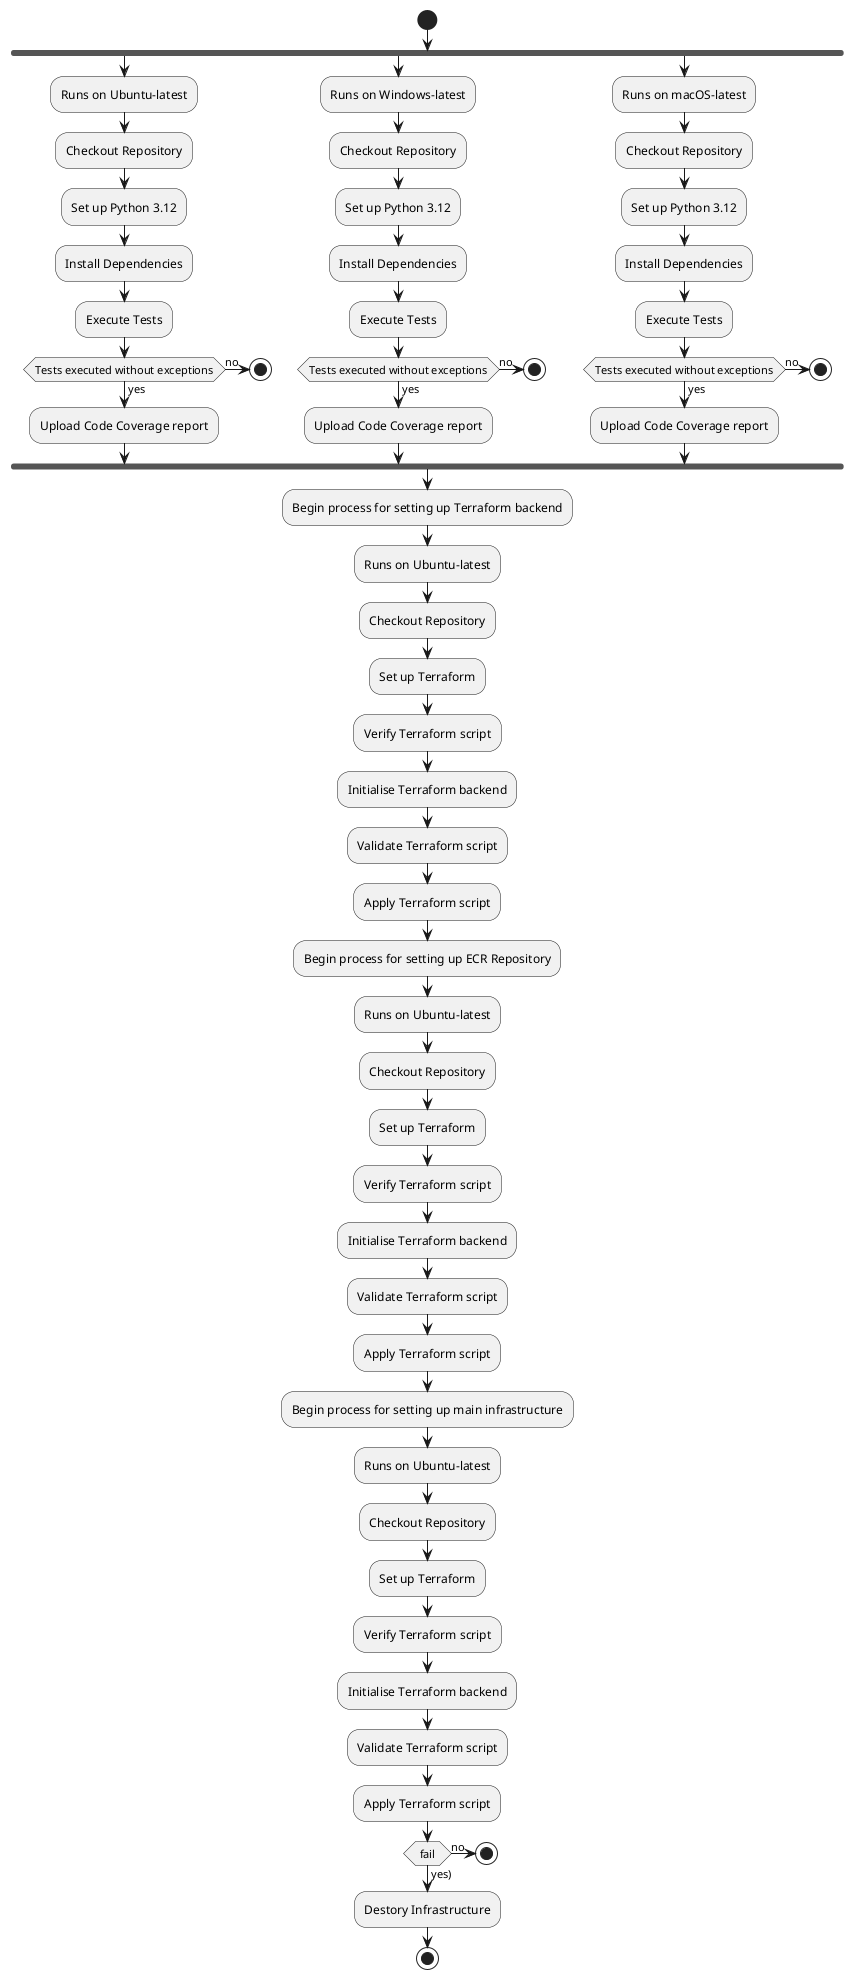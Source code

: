 @startuml
start
fork
:Runs on Ubuntu-latest;
:Checkout Repository;
:Set up Python 3.12;
:Install Dependencies;
:Execute Tests;

if (Tests executed without exceptions) then (yes)
    :Upload Code Coverage report;
else (no)
    stop
endif

fork again
:Runs on Windows-latest;
:Checkout Repository;
:Set up Python 3.12;
:Install Dependencies;
:Execute Tests;

if (Tests executed without exceptions) then (yes)
    :Upload Code Coverage report;
else (no)
    stop
endif

fork again
:Runs on macOS-latest;
:Checkout Repository;
:Set up Python 3.12;
:Install Dependencies;
:Execute Tests;

if (Tests executed without exceptions) then (yes)
    :Upload Code Coverage report;
else (no)
    stop
endif

endfork

:Begin process for setting up Terraform backend;
:Runs on Ubuntu-latest;
:Checkout Repository;
:Set up Terraform;
:Verify Terraform script;
:Initialise Terraform backend;
:Validate Terraform script;
:Apply Terraform script;

:Begin process for setting up ECR Repository;
:Runs on Ubuntu-latest;
:Checkout Repository;
:Set up Terraform;
:Verify Terraform script;
:Initialise Terraform backend;
:Validate Terraform script;
:Apply Terraform script;

:Begin process for setting up main infrastructure;
:Runs on Ubuntu-latest;
:Checkout Repository;
:Set up Terraform;
:Verify Terraform script;
:Initialise Terraform backend;
:Validate Terraform script;
:Apply Terraform script;

if (fail) then (yes))
    :Destory Infrastructure;
else (no)
    stop
endif

stop

@enduml